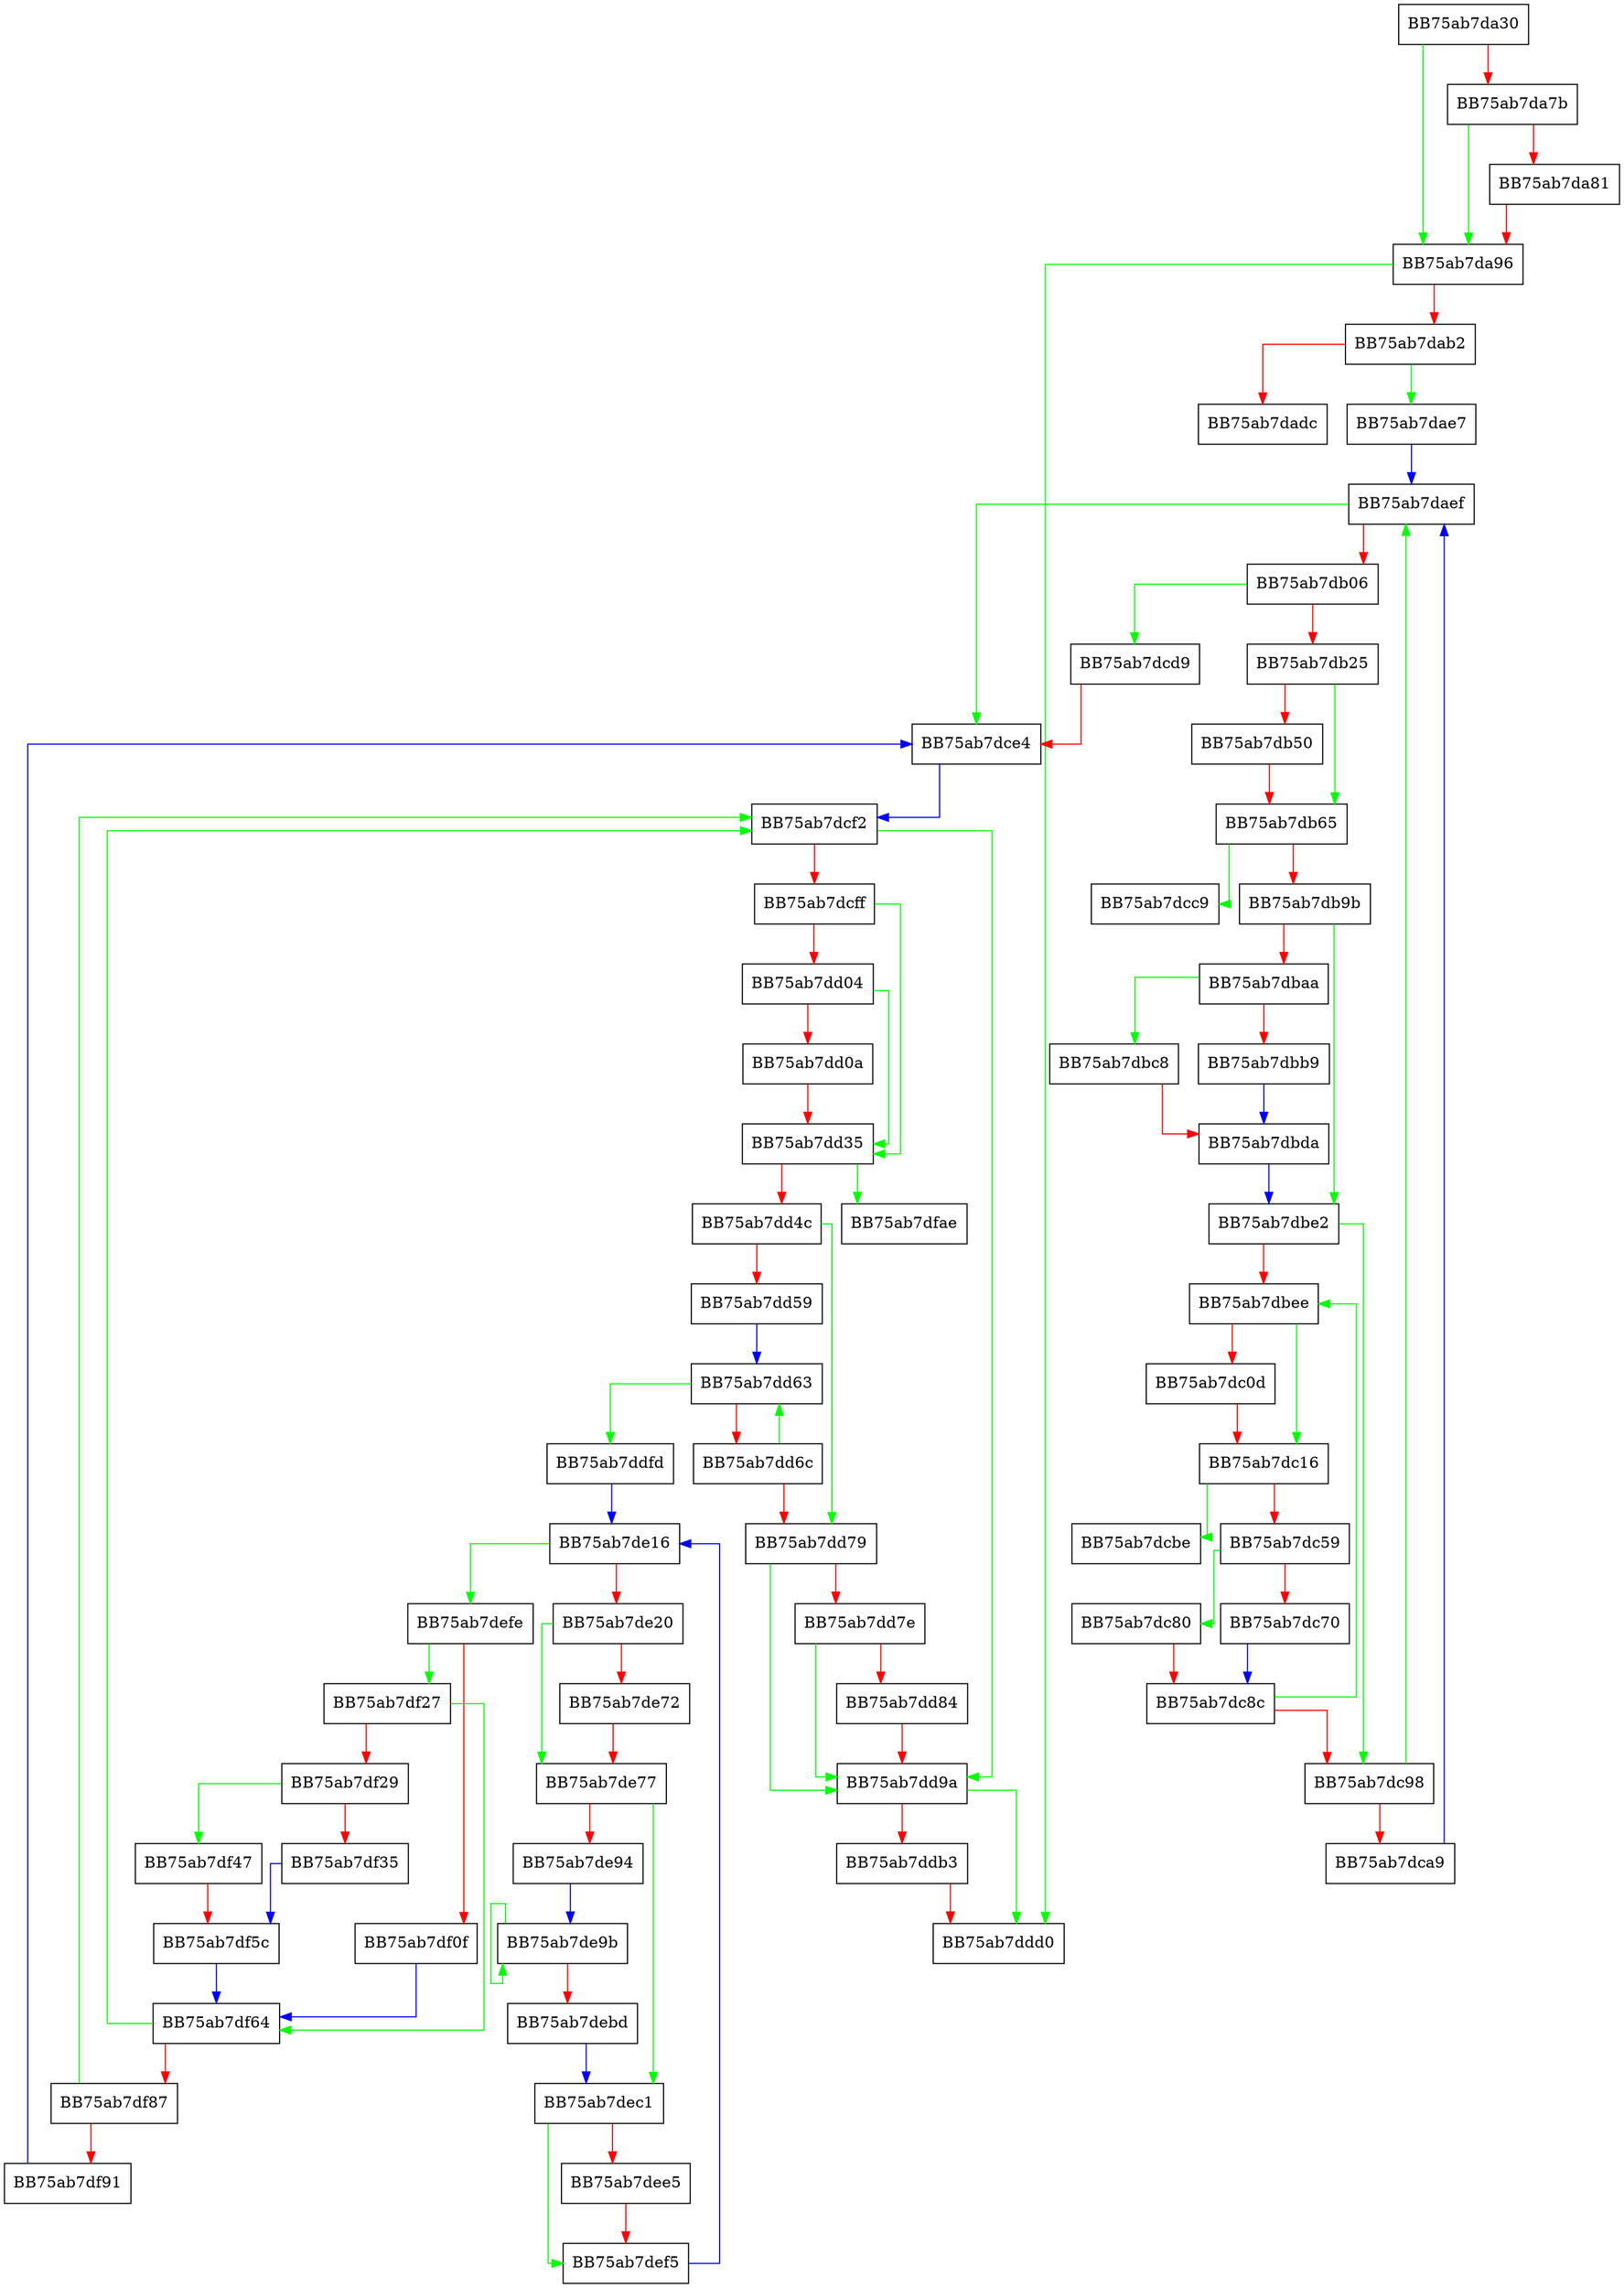 digraph TrimStore {
  node [shape="box"];
  graph [splines=ortho];
  BB75ab7da30 -> BB75ab7da96 [color="green"];
  BB75ab7da30 -> BB75ab7da7b [color="red"];
  BB75ab7da7b -> BB75ab7da96 [color="green"];
  BB75ab7da7b -> BB75ab7da81 [color="red"];
  BB75ab7da81 -> BB75ab7da96 [color="red"];
  BB75ab7da96 -> BB75ab7ddd0 [color="green"];
  BB75ab7da96 -> BB75ab7dab2 [color="red"];
  BB75ab7dab2 -> BB75ab7dae7 [color="green"];
  BB75ab7dab2 -> BB75ab7dadc [color="red"];
  BB75ab7dae7 -> BB75ab7daef [color="blue"];
  BB75ab7daef -> BB75ab7dce4 [color="green"];
  BB75ab7daef -> BB75ab7db06 [color="red"];
  BB75ab7db06 -> BB75ab7dcd9 [color="green"];
  BB75ab7db06 -> BB75ab7db25 [color="red"];
  BB75ab7db25 -> BB75ab7db65 [color="green"];
  BB75ab7db25 -> BB75ab7db50 [color="red"];
  BB75ab7db50 -> BB75ab7db65 [color="red"];
  BB75ab7db65 -> BB75ab7dcc9 [color="green"];
  BB75ab7db65 -> BB75ab7db9b [color="red"];
  BB75ab7db9b -> BB75ab7dbe2 [color="green"];
  BB75ab7db9b -> BB75ab7dbaa [color="red"];
  BB75ab7dbaa -> BB75ab7dbc8 [color="green"];
  BB75ab7dbaa -> BB75ab7dbb9 [color="red"];
  BB75ab7dbb9 -> BB75ab7dbda [color="blue"];
  BB75ab7dbc8 -> BB75ab7dbda [color="red"];
  BB75ab7dbda -> BB75ab7dbe2 [color="blue"];
  BB75ab7dbe2 -> BB75ab7dc98 [color="green"];
  BB75ab7dbe2 -> BB75ab7dbee [color="red"];
  BB75ab7dbee -> BB75ab7dc16 [color="green"];
  BB75ab7dbee -> BB75ab7dc0d [color="red"];
  BB75ab7dc0d -> BB75ab7dc16 [color="red"];
  BB75ab7dc16 -> BB75ab7dcbe [color="green"];
  BB75ab7dc16 -> BB75ab7dc59 [color="red"];
  BB75ab7dc59 -> BB75ab7dc80 [color="green"];
  BB75ab7dc59 -> BB75ab7dc70 [color="red"];
  BB75ab7dc70 -> BB75ab7dc8c [color="blue"];
  BB75ab7dc80 -> BB75ab7dc8c [color="red"];
  BB75ab7dc8c -> BB75ab7dbee [color="green"];
  BB75ab7dc8c -> BB75ab7dc98 [color="red"];
  BB75ab7dc98 -> BB75ab7daef [color="green"];
  BB75ab7dc98 -> BB75ab7dca9 [color="red"];
  BB75ab7dca9 -> BB75ab7daef [color="blue"];
  BB75ab7dcd9 -> BB75ab7dce4 [color="red"];
  BB75ab7dce4 -> BB75ab7dcf2 [color="blue"];
  BB75ab7dcf2 -> BB75ab7dd9a [color="green"];
  BB75ab7dcf2 -> BB75ab7dcff [color="red"];
  BB75ab7dcff -> BB75ab7dd35 [color="green"];
  BB75ab7dcff -> BB75ab7dd04 [color="red"];
  BB75ab7dd04 -> BB75ab7dd35 [color="green"];
  BB75ab7dd04 -> BB75ab7dd0a [color="red"];
  BB75ab7dd0a -> BB75ab7dd35 [color="red"];
  BB75ab7dd35 -> BB75ab7dfae [color="green"];
  BB75ab7dd35 -> BB75ab7dd4c [color="red"];
  BB75ab7dd4c -> BB75ab7dd79 [color="green"];
  BB75ab7dd4c -> BB75ab7dd59 [color="red"];
  BB75ab7dd59 -> BB75ab7dd63 [color="blue"];
  BB75ab7dd63 -> BB75ab7ddfd [color="green"];
  BB75ab7dd63 -> BB75ab7dd6c [color="red"];
  BB75ab7dd6c -> BB75ab7dd63 [color="green"];
  BB75ab7dd6c -> BB75ab7dd79 [color="red"];
  BB75ab7dd79 -> BB75ab7dd9a [color="green"];
  BB75ab7dd79 -> BB75ab7dd7e [color="red"];
  BB75ab7dd7e -> BB75ab7dd9a [color="green"];
  BB75ab7dd7e -> BB75ab7dd84 [color="red"];
  BB75ab7dd84 -> BB75ab7dd9a [color="red"];
  BB75ab7dd9a -> BB75ab7ddd0 [color="green"];
  BB75ab7dd9a -> BB75ab7ddb3 [color="red"];
  BB75ab7ddb3 -> BB75ab7ddd0 [color="red"];
  BB75ab7ddfd -> BB75ab7de16 [color="blue"];
  BB75ab7de16 -> BB75ab7defe [color="green"];
  BB75ab7de16 -> BB75ab7de20 [color="red"];
  BB75ab7de20 -> BB75ab7de77 [color="green"];
  BB75ab7de20 -> BB75ab7de72 [color="red"];
  BB75ab7de72 -> BB75ab7de77 [color="red"];
  BB75ab7de77 -> BB75ab7dec1 [color="green"];
  BB75ab7de77 -> BB75ab7de94 [color="red"];
  BB75ab7de94 -> BB75ab7de9b [color="blue"];
  BB75ab7de9b -> BB75ab7de9b [color="green"];
  BB75ab7de9b -> BB75ab7debd [color="red"];
  BB75ab7debd -> BB75ab7dec1 [color="blue"];
  BB75ab7dec1 -> BB75ab7def5 [color="green"];
  BB75ab7dec1 -> BB75ab7dee5 [color="red"];
  BB75ab7dee5 -> BB75ab7def5 [color="red"];
  BB75ab7def5 -> BB75ab7de16 [color="blue"];
  BB75ab7defe -> BB75ab7df27 [color="green"];
  BB75ab7defe -> BB75ab7df0f [color="red"];
  BB75ab7df0f -> BB75ab7df64 [color="blue"];
  BB75ab7df27 -> BB75ab7df64 [color="green"];
  BB75ab7df27 -> BB75ab7df29 [color="red"];
  BB75ab7df29 -> BB75ab7df47 [color="green"];
  BB75ab7df29 -> BB75ab7df35 [color="red"];
  BB75ab7df35 -> BB75ab7df5c [color="blue"];
  BB75ab7df47 -> BB75ab7df5c [color="red"];
  BB75ab7df5c -> BB75ab7df64 [color="blue"];
  BB75ab7df64 -> BB75ab7dcf2 [color="green"];
  BB75ab7df64 -> BB75ab7df87 [color="red"];
  BB75ab7df87 -> BB75ab7dcf2 [color="green"];
  BB75ab7df87 -> BB75ab7df91 [color="red"];
  BB75ab7df91 -> BB75ab7dce4 [color="blue"];
}